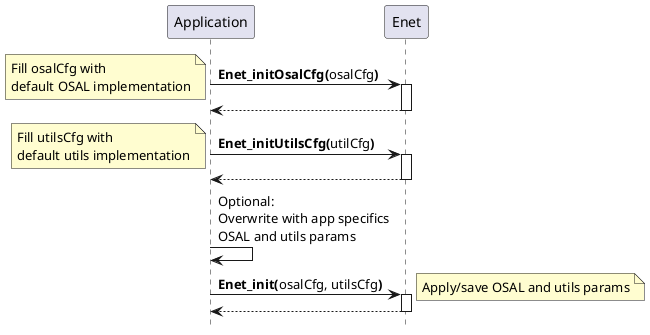 @startuml
'Enet init sequence

skinparam sequenceParticipantPadding  60

skinparam note {
    BackgroundColor #FFFDD0
}

hide footbox

participant App  as "Application" order 1
participant Enet as "Enet"        order 2

App   -> Enet           : <b>Enet_initOsalCfg(</b>osalCfg<b>)</b>
note left               : Fill osalCfg with\ndefault OSAL implementation
activate Enet
Enet --> App
deactivate Enet

App   -> Enet           : <b>Enet_initUtilsCfg(</b>utilCfg<b>)</b>
note left               : Fill utilsCfg with\ndefault utils implementation
activate Enet
Enet --> App
deactivate Enet

App   -> App            : Optional:\nOverwrite with app specifics\nOSAL and utils params

App   -> Enet           : <b>Enet_init(</b>osalCfg, utilsCfg<b>)</b>
activate Enet
note right              : Apply/save OSAL and utils params
Enet --> App
deactivate Enet

@enduml
